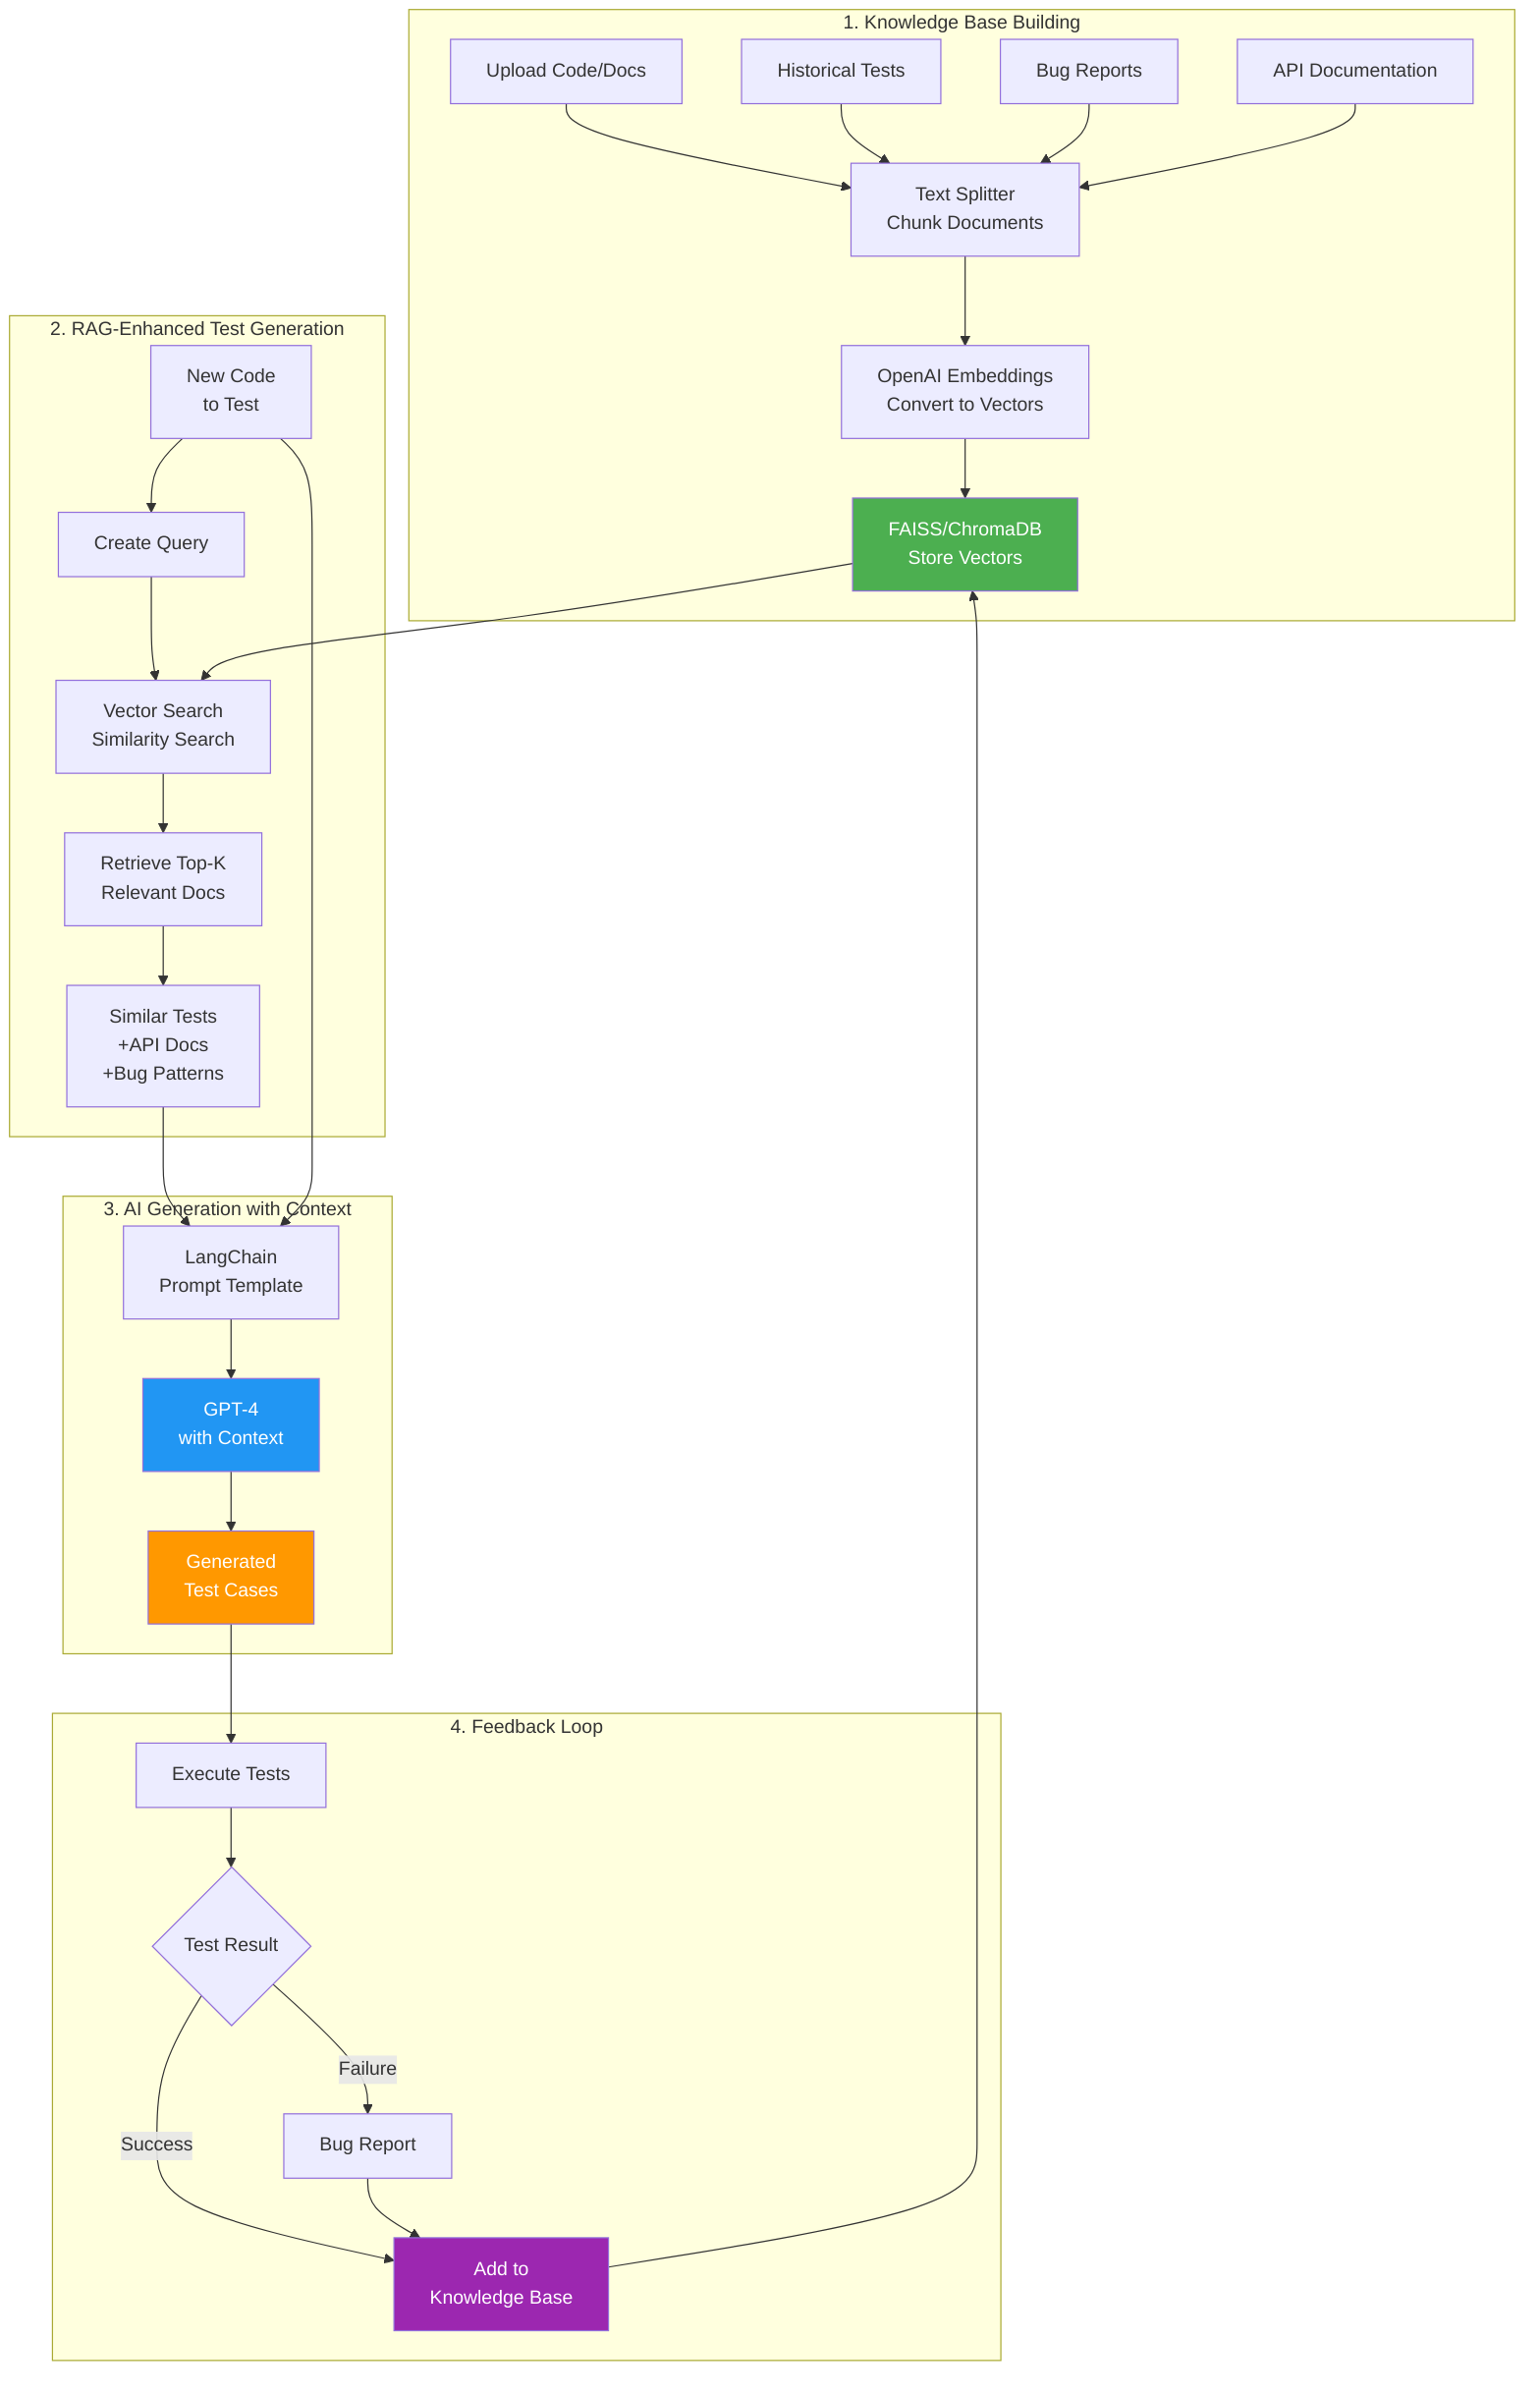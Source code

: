 graph TB
    subgraph "1. Knowledge Base Building"
        A[Upload Code/Docs] --> B[Text Splitter<br/>Chunk Documents]
        B --> C[OpenAI Embeddings<br/>Convert to Vectors]
        C --> D[FAISS/ChromaDB<br/>Store Vectors]
        
        H[Historical Tests] --> B
        I[Bug Reports] --> B
        J[API Documentation] --> B
    end
    
    subgraph "2. RAG-Enhanced Test Generation"
        E[New Code<br/>to Test] --> F[Create Query]
        F --> G[Vector Search<br/>Similarity Search]
        D --> G
        
        G --> K[Retrieve Top-K<br/>Relevant Docs]
        K --> L[Similar Tests<br/>+API Docs<br/>+Bug Patterns]
    end
    
    subgraph "3. AI Generation with Context"
        L --> M[LangChain<br/>Prompt Template]
        E --> M
        M --> N[GPT-4<br/>with Context]
        N --> O[Generated<br/>Test Cases]
    end
    
    subgraph "4. Feedback Loop"
        O --> P[Execute Tests]
        P --> Q{Test Result}
        Q -->|Success| R[Add to<br/>Knowledge Base]
        Q -->|Failure| S[Bug Report]
        S --> R
        R --> D
    end
    
    style D fill:#4CAF50,color:#fff
    style N fill:#2196F3,color:#fff
    style O fill:#FF9800,color:#fff
    style R fill:#9C27B0,color:#fff